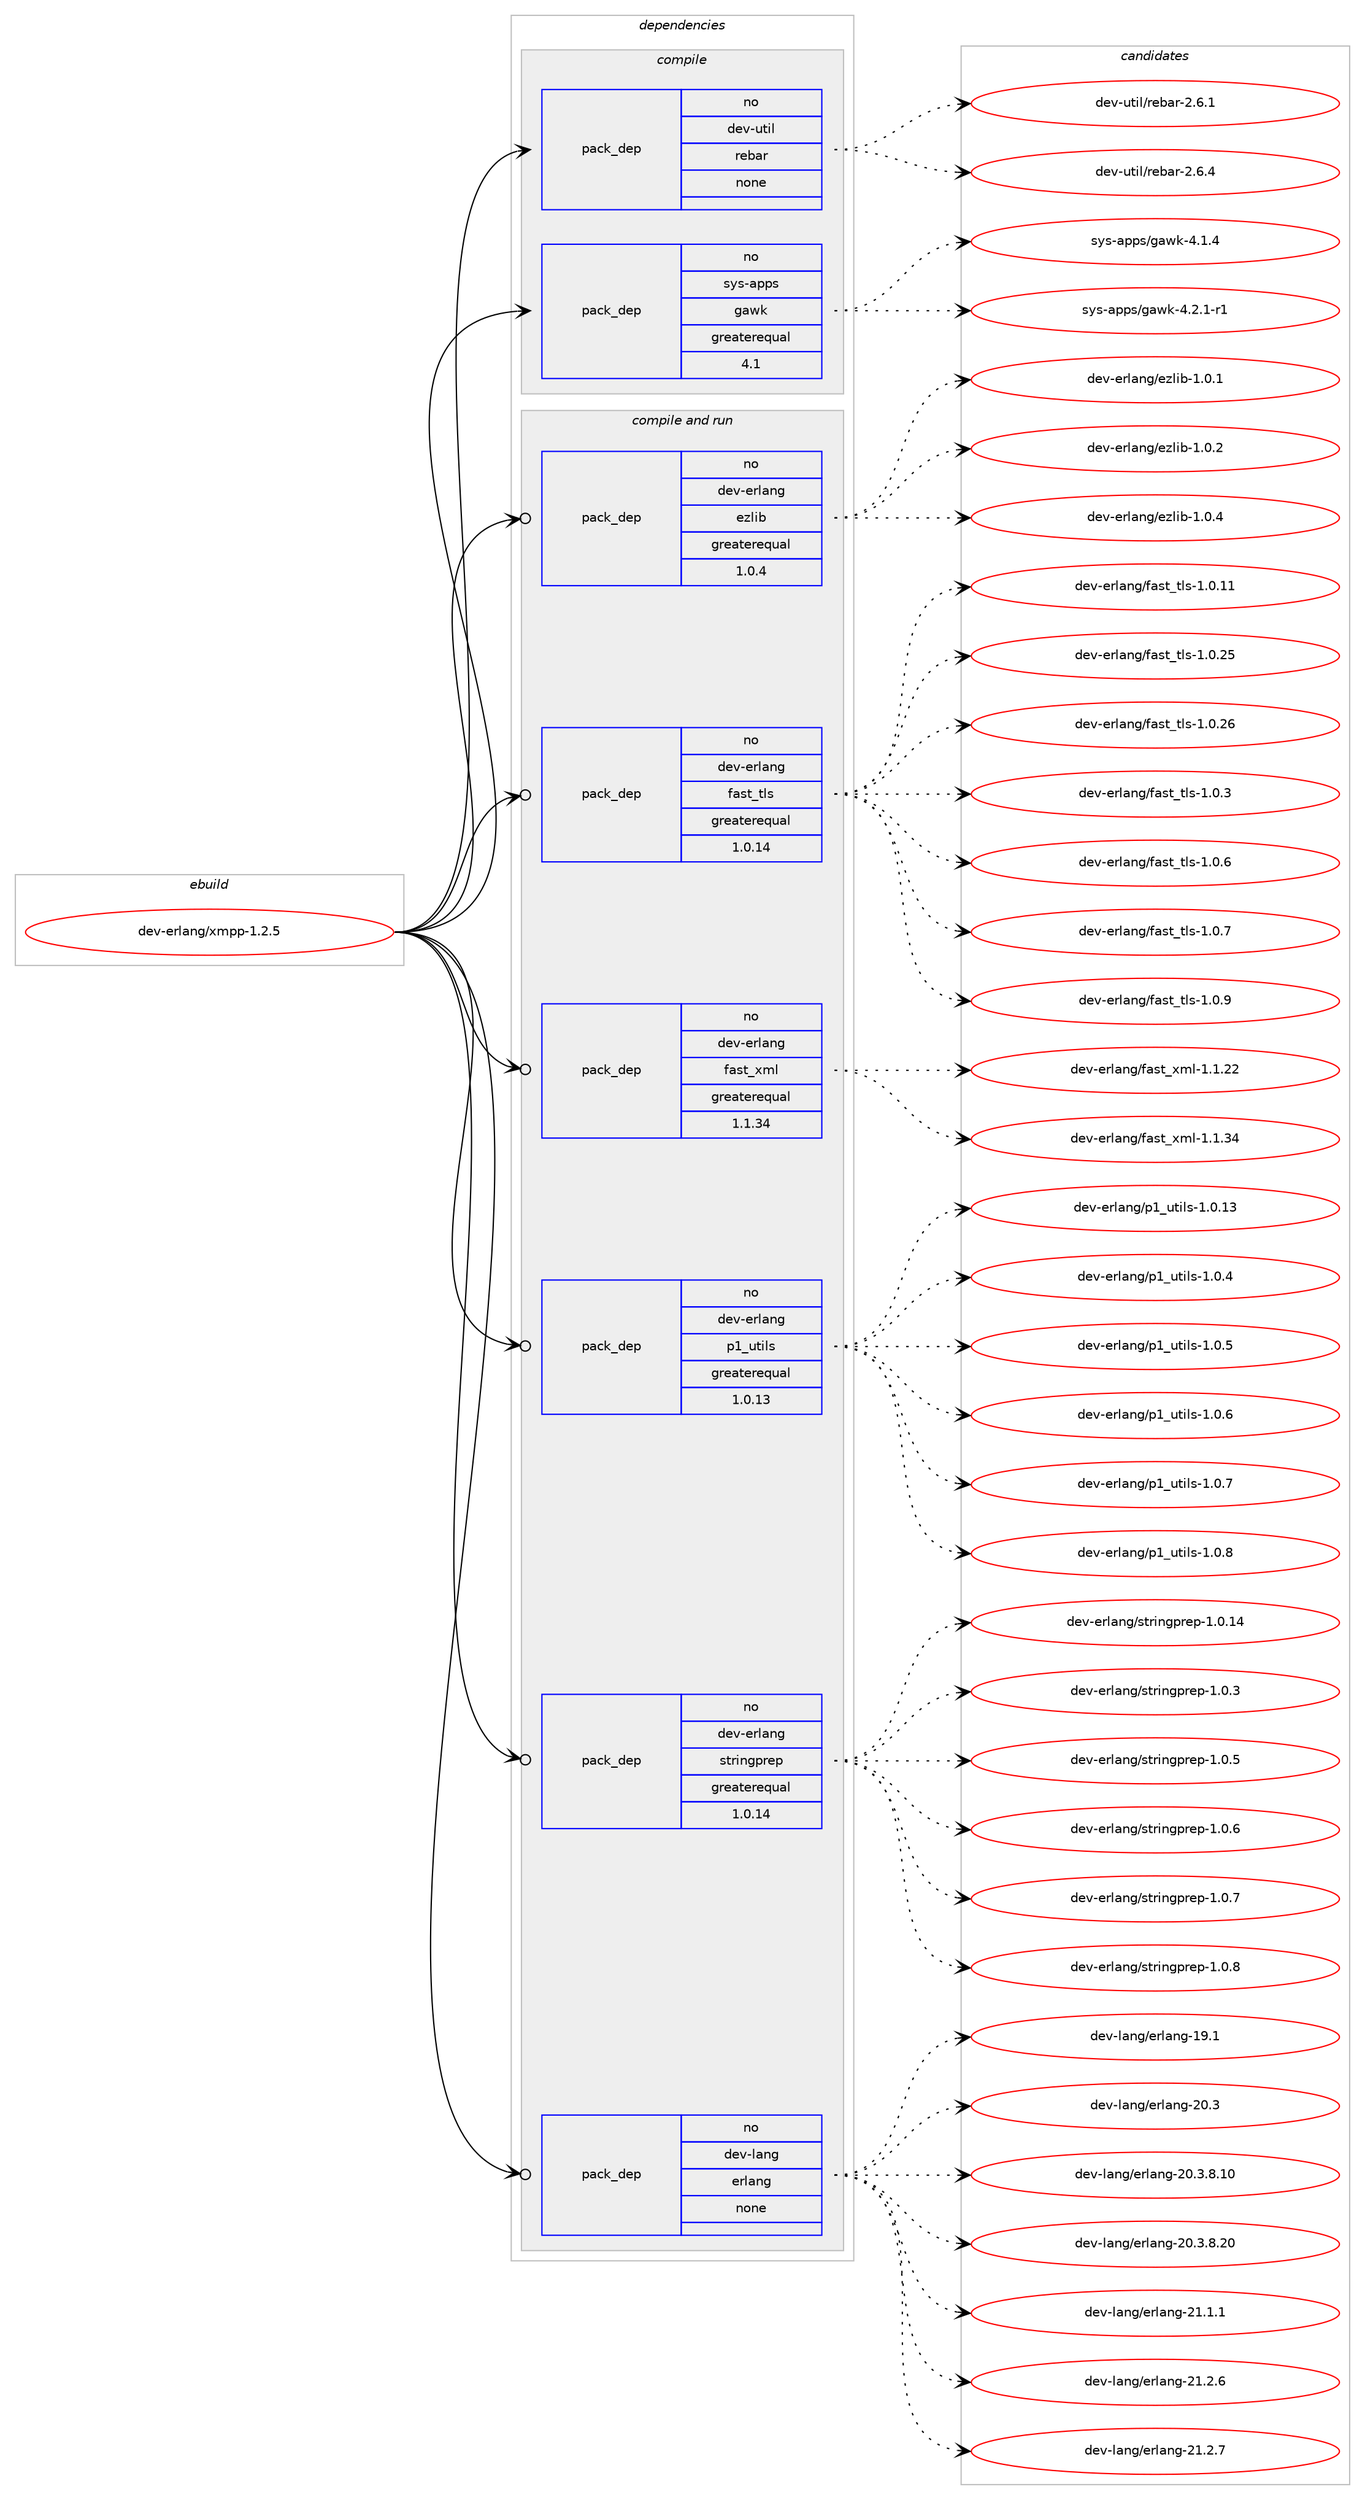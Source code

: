 digraph prolog {

# *************
# Graph options
# *************

newrank=true;
concentrate=true;
compound=true;
graph [rankdir=LR,fontname=Helvetica,fontsize=10,ranksep=1.5];#, ranksep=2.5, nodesep=0.2];
edge  [arrowhead=vee];
node  [fontname=Helvetica,fontsize=10];

# **********
# The ebuild
# **********

subgraph cluster_leftcol {
color=gray;
rank=same;
label=<<i>ebuild</i>>;
id [label="dev-erlang/xmpp-1.2.5", color=red, width=4, href="../dev-erlang/xmpp-1.2.5.svg"];
}

# ****************
# The dependencies
# ****************

subgraph cluster_midcol {
color=gray;
label=<<i>dependencies</i>>;
subgraph cluster_compile {
fillcolor="#eeeeee";
style=filled;
label=<<i>compile</i>>;
subgraph pack945213 {
dependency1324489 [label=<<TABLE BORDER="0" CELLBORDER="1" CELLSPACING="0" CELLPADDING="4" WIDTH="220"><TR><TD ROWSPAN="6" CELLPADDING="30">pack_dep</TD></TR><TR><TD WIDTH="110">no</TD></TR><TR><TD>dev-util</TD></TR><TR><TD>rebar</TD></TR><TR><TD>none</TD></TR><TR><TD></TD></TR></TABLE>>, shape=none, color=blue];
}
id:e -> dependency1324489:w [weight=20,style="solid",arrowhead="vee"];
subgraph pack945214 {
dependency1324490 [label=<<TABLE BORDER="0" CELLBORDER="1" CELLSPACING="0" CELLPADDING="4" WIDTH="220"><TR><TD ROWSPAN="6" CELLPADDING="30">pack_dep</TD></TR><TR><TD WIDTH="110">no</TD></TR><TR><TD>sys-apps</TD></TR><TR><TD>gawk</TD></TR><TR><TD>greaterequal</TD></TR><TR><TD>4.1</TD></TR></TABLE>>, shape=none, color=blue];
}
id:e -> dependency1324490:w [weight=20,style="solid",arrowhead="vee"];
}
subgraph cluster_compileandrun {
fillcolor="#eeeeee";
style=filled;
label=<<i>compile and run</i>>;
subgraph pack945215 {
dependency1324491 [label=<<TABLE BORDER="0" CELLBORDER="1" CELLSPACING="0" CELLPADDING="4" WIDTH="220"><TR><TD ROWSPAN="6" CELLPADDING="30">pack_dep</TD></TR><TR><TD WIDTH="110">no</TD></TR><TR><TD>dev-erlang</TD></TR><TR><TD>ezlib</TD></TR><TR><TD>greaterequal</TD></TR><TR><TD>1.0.4</TD></TR></TABLE>>, shape=none, color=blue];
}
id:e -> dependency1324491:w [weight=20,style="solid",arrowhead="odotvee"];
subgraph pack945216 {
dependency1324492 [label=<<TABLE BORDER="0" CELLBORDER="1" CELLSPACING="0" CELLPADDING="4" WIDTH="220"><TR><TD ROWSPAN="6" CELLPADDING="30">pack_dep</TD></TR><TR><TD WIDTH="110">no</TD></TR><TR><TD>dev-erlang</TD></TR><TR><TD>fast_tls</TD></TR><TR><TD>greaterequal</TD></TR><TR><TD>1.0.14</TD></TR></TABLE>>, shape=none, color=blue];
}
id:e -> dependency1324492:w [weight=20,style="solid",arrowhead="odotvee"];
subgraph pack945217 {
dependency1324493 [label=<<TABLE BORDER="0" CELLBORDER="1" CELLSPACING="0" CELLPADDING="4" WIDTH="220"><TR><TD ROWSPAN="6" CELLPADDING="30">pack_dep</TD></TR><TR><TD WIDTH="110">no</TD></TR><TR><TD>dev-erlang</TD></TR><TR><TD>fast_xml</TD></TR><TR><TD>greaterequal</TD></TR><TR><TD>1.1.34</TD></TR></TABLE>>, shape=none, color=blue];
}
id:e -> dependency1324493:w [weight=20,style="solid",arrowhead="odotvee"];
subgraph pack945218 {
dependency1324494 [label=<<TABLE BORDER="0" CELLBORDER="1" CELLSPACING="0" CELLPADDING="4" WIDTH="220"><TR><TD ROWSPAN="6" CELLPADDING="30">pack_dep</TD></TR><TR><TD WIDTH="110">no</TD></TR><TR><TD>dev-erlang</TD></TR><TR><TD>p1_utils</TD></TR><TR><TD>greaterequal</TD></TR><TR><TD>1.0.13</TD></TR></TABLE>>, shape=none, color=blue];
}
id:e -> dependency1324494:w [weight=20,style="solid",arrowhead="odotvee"];
subgraph pack945219 {
dependency1324495 [label=<<TABLE BORDER="0" CELLBORDER="1" CELLSPACING="0" CELLPADDING="4" WIDTH="220"><TR><TD ROWSPAN="6" CELLPADDING="30">pack_dep</TD></TR><TR><TD WIDTH="110">no</TD></TR><TR><TD>dev-erlang</TD></TR><TR><TD>stringprep</TD></TR><TR><TD>greaterequal</TD></TR><TR><TD>1.0.14</TD></TR></TABLE>>, shape=none, color=blue];
}
id:e -> dependency1324495:w [weight=20,style="solid",arrowhead="odotvee"];
subgraph pack945220 {
dependency1324496 [label=<<TABLE BORDER="0" CELLBORDER="1" CELLSPACING="0" CELLPADDING="4" WIDTH="220"><TR><TD ROWSPAN="6" CELLPADDING="30">pack_dep</TD></TR><TR><TD WIDTH="110">no</TD></TR><TR><TD>dev-lang</TD></TR><TR><TD>erlang</TD></TR><TR><TD>none</TD></TR><TR><TD></TD></TR></TABLE>>, shape=none, color=blue];
}
id:e -> dependency1324496:w [weight=20,style="solid",arrowhead="odotvee"];
}
subgraph cluster_run {
fillcolor="#eeeeee";
style=filled;
label=<<i>run</i>>;
}
}

# **************
# The candidates
# **************

subgraph cluster_choices {
rank=same;
color=gray;
label=<<i>candidates</i>>;

subgraph choice945213 {
color=black;
nodesep=1;
choice10010111845117116105108471141019897114455046544649 [label="dev-util/rebar-2.6.1", color=red, width=4,href="../dev-util/rebar-2.6.1.svg"];
choice10010111845117116105108471141019897114455046544652 [label="dev-util/rebar-2.6.4", color=red, width=4,href="../dev-util/rebar-2.6.4.svg"];
dependency1324489:e -> choice10010111845117116105108471141019897114455046544649:w [style=dotted,weight="100"];
dependency1324489:e -> choice10010111845117116105108471141019897114455046544652:w [style=dotted,weight="100"];
}
subgraph choice945214 {
color=black;
nodesep=1;
choice11512111545971121121154710397119107455246494652 [label="sys-apps/gawk-4.1.4", color=red, width=4,href="../sys-apps/gawk-4.1.4.svg"];
choice115121115459711211211547103971191074552465046494511449 [label="sys-apps/gawk-4.2.1-r1", color=red, width=4,href="../sys-apps/gawk-4.2.1-r1.svg"];
dependency1324490:e -> choice11512111545971121121154710397119107455246494652:w [style=dotted,weight="100"];
dependency1324490:e -> choice115121115459711211211547103971191074552465046494511449:w [style=dotted,weight="100"];
}
subgraph choice945215 {
color=black;
nodesep=1;
choice10010111845101114108971101034710112210810598454946484649 [label="dev-erlang/ezlib-1.0.1", color=red, width=4,href="../dev-erlang/ezlib-1.0.1.svg"];
choice10010111845101114108971101034710112210810598454946484650 [label="dev-erlang/ezlib-1.0.2", color=red, width=4,href="../dev-erlang/ezlib-1.0.2.svg"];
choice10010111845101114108971101034710112210810598454946484652 [label="dev-erlang/ezlib-1.0.4", color=red, width=4,href="../dev-erlang/ezlib-1.0.4.svg"];
dependency1324491:e -> choice10010111845101114108971101034710112210810598454946484649:w [style=dotted,weight="100"];
dependency1324491:e -> choice10010111845101114108971101034710112210810598454946484650:w [style=dotted,weight="100"];
dependency1324491:e -> choice10010111845101114108971101034710112210810598454946484652:w [style=dotted,weight="100"];
}
subgraph choice945216 {
color=black;
nodesep=1;
choice100101118451011141089711010347102971151169511610811545494648464949 [label="dev-erlang/fast_tls-1.0.11", color=red, width=4,href="../dev-erlang/fast_tls-1.0.11.svg"];
choice100101118451011141089711010347102971151169511610811545494648465053 [label="dev-erlang/fast_tls-1.0.25", color=red, width=4,href="../dev-erlang/fast_tls-1.0.25.svg"];
choice100101118451011141089711010347102971151169511610811545494648465054 [label="dev-erlang/fast_tls-1.0.26", color=red, width=4,href="../dev-erlang/fast_tls-1.0.26.svg"];
choice1001011184510111410897110103471029711511695116108115454946484651 [label="dev-erlang/fast_tls-1.0.3", color=red, width=4,href="../dev-erlang/fast_tls-1.0.3.svg"];
choice1001011184510111410897110103471029711511695116108115454946484654 [label="dev-erlang/fast_tls-1.0.6", color=red, width=4,href="../dev-erlang/fast_tls-1.0.6.svg"];
choice1001011184510111410897110103471029711511695116108115454946484655 [label="dev-erlang/fast_tls-1.0.7", color=red, width=4,href="../dev-erlang/fast_tls-1.0.7.svg"];
choice1001011184510111410897110103471029711511695116108115454946484657 [label="dev-erlang/fast_tls-1.0.9", color=red, width=4,href="../dev-erlang/fast_tls-1.0.9.svg"];
dependency1324492:e -> choice100101118451011141089711010347102971151169511610811545494648464949:w [style=dotted,weight="100"];
dependency1324492:e -> choice100101118451011141089711010347102971151169511610811545494648465053:w [style=dotted,weight="100"];
dependency1324492:e -> choice100101118451011141089711010347102971151169511610811545494648465054:w [style=dotted,weight="100"];
dependency1324492:e -> choice1001011184510111410897110103471029711511695116108115454946484651:w [style=dotted,weight="100"];
dependency1324492:e -> choice1001011184510111410897110103471029711511695116108115454946484654:w [style=dotted,weight="100"];
dependency1324492:e -> choice1001011184510111410897110103471029711511695116108115454946484655:w [style=dotted,weight="100"];
dependency1324492:e -> choice1001011184510111410897110103471029711511695116108115454946484657:w [style=dotted,weight="100"];
}
subgraph choice945217 {
color=black;
nodesep=1;
choice100101118451011141089711010347102971151169512010910845494649465050 [label="dev-erlang/fast_xml-1.1.22", color=red, width=4,href="../dev-erlang/fast_xml-1.1.22.svg"];
choice100101118451011141089711010347102971151169512010910845494649465152 [label="dev-erlang/fast_xml-1.1.34", color=red, width=4,href="../dev-erlang/fast_xml-1.1.34.svg"];
dependency1324493:e -> choice100101118451011141089711010347102971151169512010910845494649465050:w [style=dotted,weight="100"];
dependency1324493:e -> choice100101118451011141089711010347102971151169512010910845494649465152:w [style=dotted,weight="100"];
}
subgraph choice945218 {
color=black;
nodesep=1;
choice100101118451011141089711010347112499511711610510811545494648464951 [label="dev-erlang/p1_utils-1.0.13", color=red, width=4,href="../dev-erlang/p1_utils-1.0.13.svg"];
choice1001011184510111410897110103471124995117116105108115454946484652 [label="dev-erlang/p1_utils-1.0.4", color=red, width=4,href="../dev-erlang/p1_utils-1.0.4.svg"];
choice1001011184510111410897110103471124995117116105108115454946484653 [label="dev-erlang/p1_utils-1.0.5", color=red, width=4,href="../dev-erlang/p1_utils-1.0.5.svg"];
choice1001011184510111410897110103471124995117116105108115454946484654 [label="dev-erlang/p1_utils-1.0.6", color=red, width=4,href="../dev-erlang/p1_utils-1.0.6.svg"];
choice1001011184510111410897110103471124995117116105108115454946484655 [label="dev-erlang/p1_utils-1.0.7", color=red, width=4,href="../dev-erlang/p1_utils-1.0.7.svg"];
choice1001011184510111410897110103471124995117116105108115454946484656 [label="dev-erlang/p1_utils-1.0.8", color=red, width=4,href="../dev-erlang/p1_utils-1.0.8.svg"];
dependency1324494:e -> choice100101118451011141089711010347112499511711610510811545494648464951:w [style=dotted,weight="100"];
dependency1324494:e -> choice1001011184510111410897110103471124995117116105108115454946484652:w [style=dotted,weight="100"];
dependency1324494:e -> choice1001011184510111410897110103471124995117116105108115454946484653:w [style=dotted,weight="100"];
dependency1324494:e -> choice1001011184510111410897110103471124995117116105108115454946484654:w [style=dotted,weight="100"];
dependency1324494:e -> choice1001011184510111410897110103471124995117116105108115454946484655:w [style=dotted,weight="100"];
dependency1324494:e -> choice1001011184510111410897110103471124995117116105108115454946484656:w [style=dotted,weight="100"];
}
subgraph choice945219 {
color=black;
nodesep=1;
choice10010111845101114108971101034711511611410511010311211410111245494648464952 [label="dev-erlang/stringprep-1.0.14", color=red, width=4,href="../dev-erlang/stringprep-1.0.14.svg"];
choice100101118451011141089711010347115116114105110103112114101112454946484651 [label="dev-erlang/stringprep-1.0.3", color=red, width=4,href="../dev-erlang/stringprep-1.0.3.svg"];
choice100101118451011141089711010347115116114105110103112114101112454946484653 [label="dev-erlang/stringprep-1.0.5", color=red, width=4,href="../dev-erlang/stringprep-1.0.5.svg"];
choice100101118451011141089711010347115116114105110103112114101112454946484654 [label="dev-erlang/stringprep-1.0.6", color=red, width=4,href="../dev-erlang/stringprep-1.0.6.svg"];
choice100101118451011141089711010347115116114105110103112114101112454946484655 [label="dev-erlang/stringprep-1.0.7", color=red, width=4,href="../dev-erlang/stringprep-1.0.7.svg"];
choice100101118451011141089711010347115116114105110103112114101112454946484656 [label="dev-erlang/stringprep-1.0.8", color=red, width=4,href="../dev-erlang/stringprep-1.0.8.svg"];
dependency1324495:e -> choice10010111845101114108971101034711511611410511010311211410111245494648464952:w [style=dotted,weight="100"];
dependency1324495:e -> choice100101118451011141089711010347115116114105110103112114101112454946484651:w [style=dotted,weight="100"];
dependency1324495:e -> choice100101118451011141089711010347115116114105110103112114101112454946484653:w [style=dotted,weight="100"];
dependency1324495:e -> choice100101118451011141089711010347115116114105110103112114101112454946484654:w [style=dotted,weight="100"];
dependency1324495:e -> choice100101118451011141089711010347115116114105110103112114101112454946484655:w [style=dotted,weight="100"];
dependency1324495:e -> choice100101118451011141089711010347115116114105110103112114101112454946484656:w [style=dotted,weight="100"];
}
subgraph choice945220 {
color=black;
nodesep=1;
choice100101118451089711010347101114108971101034549574649 [label="dev-lang/erlang-19.1", color=red, width=4,href="../dev-lang/erlang-19.1.svg"];
choice100101118451089711010347101114108971101034550484651 [label="dev-lang/erlang-20.3", color=red, width=4,href="../dev-lang/erlang-20.3.svg"];
choice1001011184510897110103471011141089711010345504846514656464948 [label="dev-lang/erlang-20.3.8.10", color=red, width=4,href="../dev-lang/erlang-20.3.8.10.svg"];
choice1001011184510897110103471011141089711010345504846514656465048 [label="dev-lang/erlang-20.3.8.20", color=red, width=4,href="../dev-lang/erlang-20.3.8.20.svg"];
choice1001011184510897110103471011141089711010345504946494649 [label="dev-lang/erlang-21.1.1", color=red, width=4,href="../dev-lang/erlang-21.1.1.svg"];
choice1001011184510897110103471011141089711010345504946504654 [label="dev-lang/erlang-21.2.6", color=red, width=4,href="../dev-lang/erlang-21.2.6.svg"];
choice1001011184510897110103471011141089711010345504946504655 [label="dev-lang/erlang-21.2.7", color=red, width=4,href="../dev-lang/erlang-21.2.7.svg"];
dependency1324496:e -> choice100101118451089711010347101114108971101034549574649:w [style=dotted,weight="100"];
dependency1324496:e -> choice100101118451089711010347101114108971101034550484651:w [style=dotted,weight="100"];
dependency1324496:e -> choice1001011184510897110103471011141089711010345504846514656464948:w [style=dotted,weight="100"];
dependency1324496:e -> choice1001011184510897110103471011141089711010345504846514656465048:w [style=dotted,weight="100"];
dependency1324496:e -> choice1001011184510897110103471011141089711010345504946494649:w [style=dotted,weight="100"];
dependency1324496:e -> choice1001011184510897110103471011141089711010345504946504654:w [style=dotted,weight="100"];
dependency1324496:e -> choice1001011184510897110103471011141089711010345504946504655:w [style=dotted,weight="100"];
}
}

}
